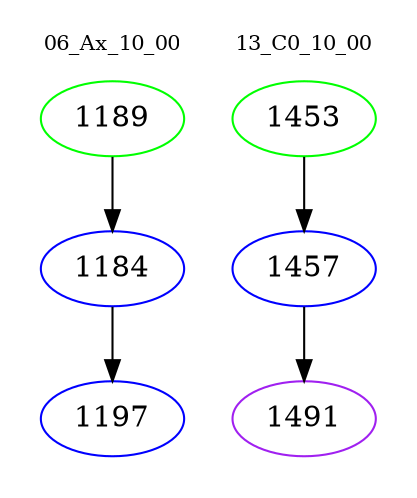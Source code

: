 digraph{
subgraph cluster_0 {
color = white
label = "06_Ax_10_00";
fontsize=10;
T0_1189 [label="1189", color="green"]
T0_1189 -> T0_1184 [color="black"]
T0_1184 [label="1184", color="blue"]
T0_1184 -> T0_1197 [color="black"]
T0_1197 [label="1197", color="blue"]
}
subgraph cluster_1 {
color = white
label = "13_C0_10_00";
fontsize=10;
T1_1453 [label="1453", color="green"]
T1_1453 -> T1_1457 [color="black"]
T1_1457 [label="1457", color="blue"]
T1_1457 -> T1_1491 [color="black"]
T1_1491 [label="1491", color="purple"]
}
}
